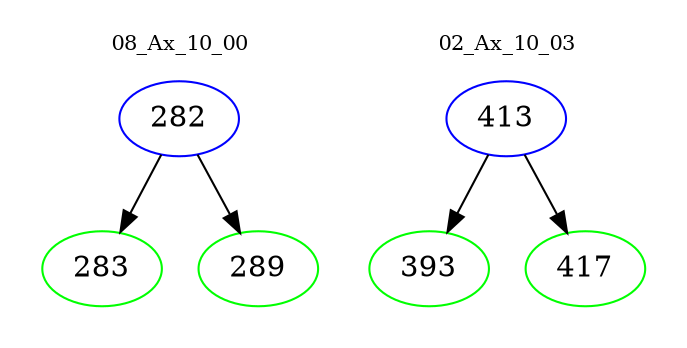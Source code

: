 digraph{
subgraph cluster_0 {
color = white
label = "08_Ax_10_00";
fontsize=10;
T0_282 [label="282", color="blue"]
T0_282 -> T0_283 [color="black"]
T0_283 [label="283", color="green"]
T0_282 -> T0_289 [color="black"]
T0_289 [label="289", color="green"]
}
subgraph cluster_1 {
color = white
label = "02_Ax_10_03";
fontsize=10;
T1_413 [label="413", color="blue"]
T1_413 -> T1_393 [color="black"]
T1_393 [label="393", color="green"]
T1_413 -> T1_417 [color="black"]
T1_417 [label="417", color="green"]
}
}

